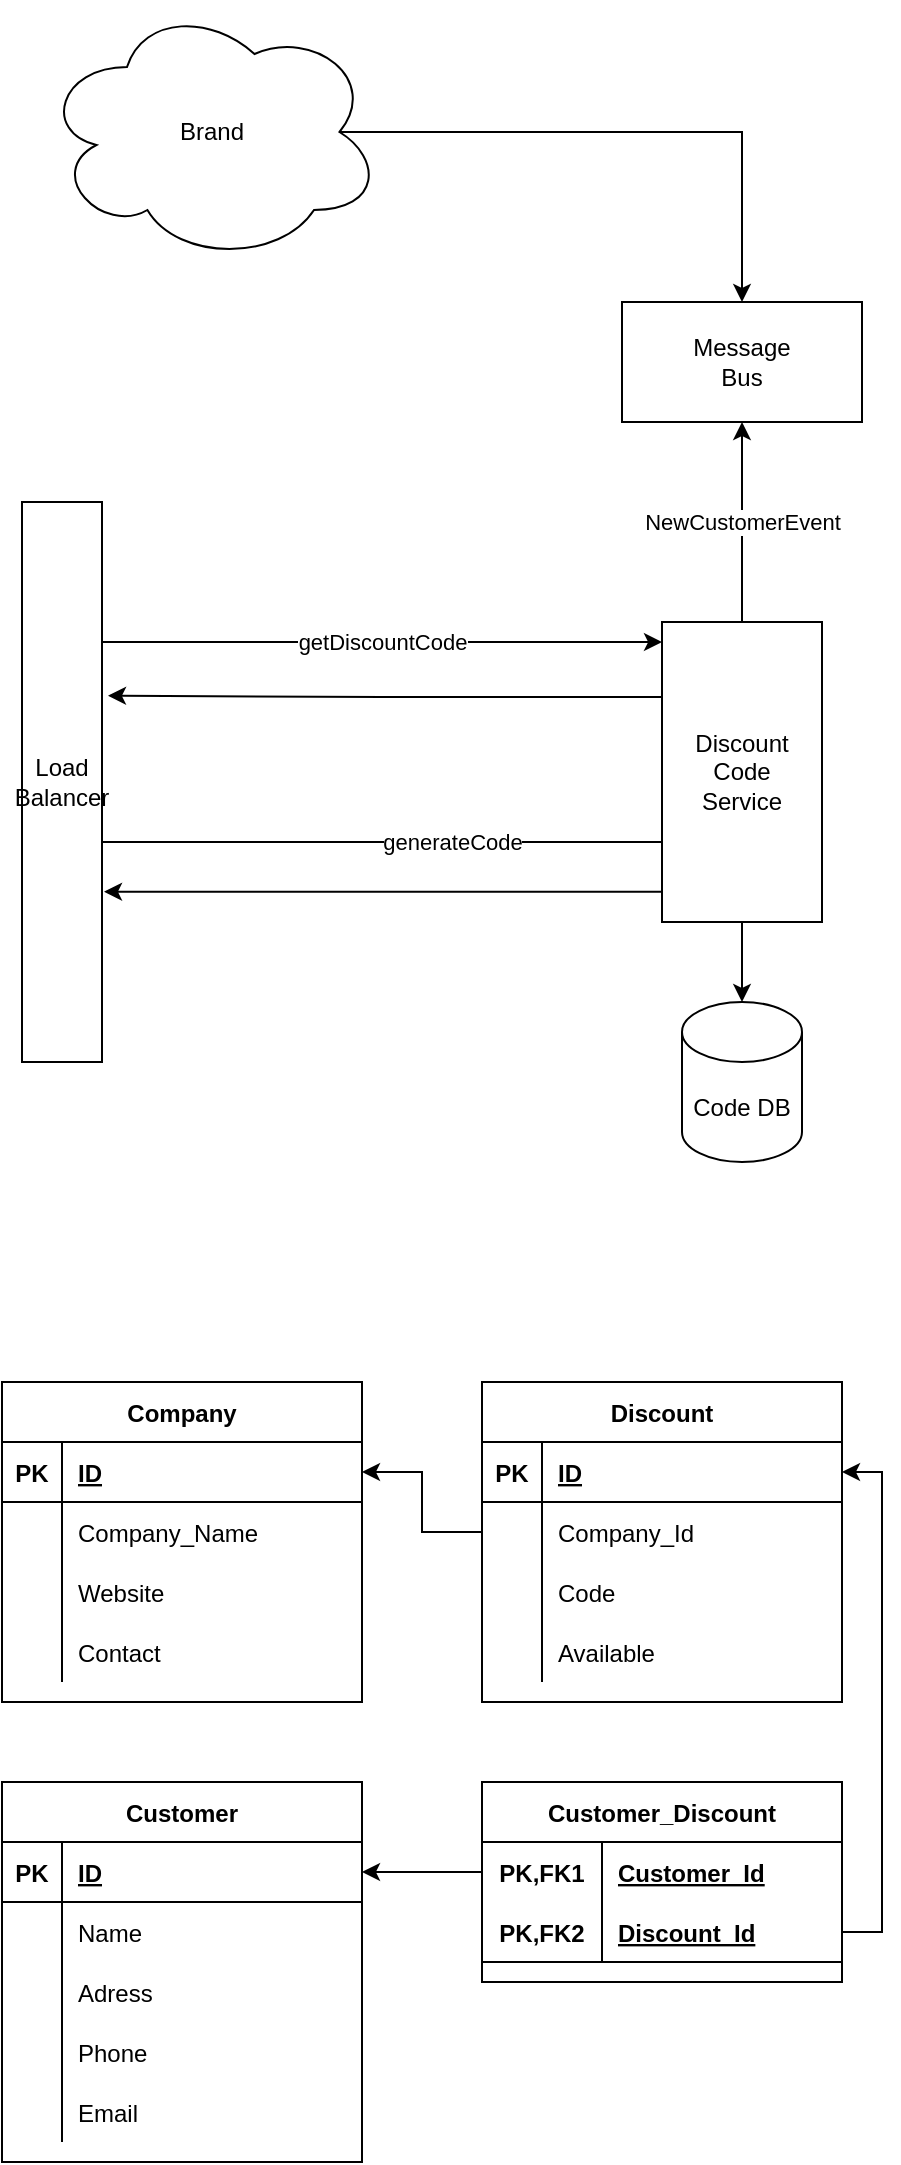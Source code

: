 <mxfile version="14.4.9" type="github"><diagram id="on9RgaRHBnsYt52KYIE1" name="Page-1"><mxGraphModel dx="1426" dy="831" grid="1" gridSize="10" guides="1" tooltips="1" connect="1" arrows="1" fold="1" page="1" pageScale="1" pageWidth="850" pageHeight="1100" math="0" shadow="0"><root><mxCell id="0"/><mxCell id="1" parent="0"/><mxCell id="MnaCelWY265gwa61CZzA-89" value="generateCode" style="edgeStyle=orthogonalEdgeStyle;rounded=0;orthogonalLoop=1;jettySize=auto;html=1;entryX=0.125;entryY=0.333;entryDx=0;entryDy=0;entryPerimeter=0;" edge="1" parent="1" source="MnaCelWY265gwa61CZzA-1" target="MnaCelWY265gwa61CZzA-2"><mxGeometry relative="1" as="geometry"><mxPoint x="170" y="420" as="targetPoint"/><Array as="points"><mxPoint x="150" y="450"/><mxPoint x="150" y="450"/></Array></mxGeometry></mxCell><mxCell id="MnaCelWY265gwa61CZzA-91" value="getDiscountCode" style="edgeStyle=orthogonalEdgeStyle;rounded=0;orthogonalLoop=1;jettySize=auto;html=1;exitX=1;exitY=0.25;exitDx=0;exitDy=0;entryX=0;entryY=0.067;entryDx=0;entryDy=0;entryPerimeter=0;" edge="1" parent="1" source="MnaCelWY265gwa61CZzA-1" target="MnaCelWY265gwa61CZzA-2"><mxGeometry relative="1" as="geometry"/></mxCell><mxCell id="MnaCelWY265gwa61CZzA-1" value="Load Balancer" style="rounded=0;whiteSpace=wrap;html=1;" vertex="1" parent="1"><mxGeometry x="60" y="280" width="40" height="280" as="geometry"/></mxCell><mxCell id="MnaCelWY265gwa61CZzA-5" style="edgeStyle=orthogonalEdgeStyle;rounded=0;orthogonalLoop=1;jettySize=auto;html=1;exitX=0.5;exitY=1;exitDx=0;exitDy=0;" edge="1" parent="1" source="MnaCelWY265gwa61CZzA-2" target="MnaCelWY265gwa61CZzA-4"><mxGeometry relative="1" as="geometry"/></mxCell><mxCell id="MnaCelWY265gwa61CZzA-7" value="" style="edgeStyle=orthogonalEdgeStyle;rounded=0;orthogonalLoop=1;jettySize=auto;html=1;exitX=0;exitY=0.75;exitDx=0;exitDy=0;entryX=1.025;entryY=0.696;entryDx=0;entryDy=0;entryPerimeter=0;" edge="1" parent="1" source="MnaCelWY265gwa61CZzA-2" target="MnaCelWY265gwa61CZzA-1"><mxGeometry relative="1" as="geometry"><Array as="points"><mxPoint x="380" y="475"/></Array></mxGeometry></mxCell><mxCell id="MnaCelWY265gwa61CZzA-92" value="" style="edgeStyle=orthogonalEdgeStyle;rounded=0;orthogonalLoop=1;jettySize=auto;html=1;exitX=0;exitY=0.25;exitDx=0;exitDy=0;entryX=1.075;entryY=0.346;entryDx=0;entryDy=0;entryPerimeter=0;" edge="1" parent="1" source="MnaCelWY265gwa61CZzA-2" target="MnaCelWY265gwa61CZzA-1"><mxGeometry relative="1" as="geometry"/></mxCell><mxCell id="MnaCelWY265gwa61CZzA-93" value="NewCustomerEvent" style="edgeStyle=orthogonalEdgeStyle;rounded=0;orthogonalLoop=1;jettySize=auto;html=1;exitX=0.5;exitY=0;exitDx=0;exitDy=0;entryX=0.5;entryY=1;entryDx=0;entryDy=0;" edge="1" parent="1" source="MnaCelWY265gwa61CZzA-2" target="MnaCelWY265gwa61CZzA-11"><mxGeometry relative="1" as="geometry"/></mxCell><mxCell id="MnaCelWY265gwa61CZzA-2" value="&lt;div&gt;Discount&lt;/div&gt;&lt;div&gt;Code&lt;/div&gt;&lt;div&gt;Service&lt;/div&gt;" style="rounded=0;whiteSpace=wrap;html=1;" vertex="1" parent="1"><mxGeometry x="380" y="340" width="80" height="150" as="geometry"/></mxCell><mxCell id="MnaCelWY265gwa61CZzA-4" value="Code DB" style="shape=cylinder3;whiteSpace=wrap;html=1;boundedLbl=1;backgroundOutline=1;size=15;" vertex="1" parent="1"><mxGeometry x="390" y="530" width="60" height="80" as="geometry"/></mxCell><mxCell id="MnaCelWY265gwa61CZzA-11" value="&lt;div&gt;Message&lt;/div&gt;&lt;div&gt;Bus&lt;/div&gt;" style="rounded=0;whiteSpace=wrap;html=1;" vertex="1" parent="1"><mxGeometry x="360" y="180" width="120" height="60" as="geometry"/></mxCell><mxCell id="MnaCelWY265gwa61CZzA-12" value="Company" style="shape=table;startSize=30;container=1;collapsible=1;childLayout=tableLayout;fixedRows=1;rowLines=0;fontStyle=1;align=center;resizeLast=1;" vertex="1" parent="1"><mxGeometry x="50" y="720" width="180" height="160" as="geometry"/></mxCell><mxCell id="MnaCelWY265gwa61CZzA-13" value="" style="shape=partialRectangle;collapsible=0;dropTarget=0;pointerEvents=0;fillColor=none;top=0;left=0;bottom=1;right=0;points=[[0,0.5],[1,0.5]];portConstraint=eastwest;" vertex="1" parent="MnaCelWY265gwa61CZzA-12"><mxGeometry y="30" width="180" height="30" as="geometry"/></mxCell><mxCell id="MnaCelWY265gwa61CZzA-14" value="PK" style="shape=partialRectangle;connectable=0;fillColor=none;top=0;left=0;bottom=0;right=0;fontStyle=1;overflow=hidden;" vertex="1" parent="MnaCelWY265gwa61CZzA-13"><mxGeometry width="30" height="30" as="geometry"/></mxCell><mxCell id="MnaCelWY265gwa61CZzA-15" value="ID" style="shape=partialRectangle;connectable=0;fillColor=none;top=0;left=0;bottom=0;right=0;align=left;spacingLeft=6;fontStyle=5;overflow=hidden;" vertex="1" parent="MnaCelWY265gwa61CZzA-13"><mxGeometry x="30" width="150" height="30" as="geometry"/></mxCell><mxCell id="MnaCelWY265gwa61CZzA-16" value="" style="shape=partialRectangle;collapsible=0;dropTarget=0;pointerEvents=0;fillColor=none;top=0;left=0;bottom=0;right=0;points=[[0,0.5],[1,0.5]];portConstraint=eastwest;" vertex="1" parent="MnaCelWY265gwa61CZzA-12"><mxGeometry y="60" width="180" height="30" as="geometry"/></mxCell><mxCell id="MnaCelWY265gwa61CZzA-17" value="" style="shape=partialRectangle;connectable=0;fillColor=none;top=0;left=0;bottom=0;right=0;editable=1;overflow=hidden;" vertex="1" parent="MnaCelWY265gwa61CZzA-16"><mxGeometry width="30" height="30" as="geometry"/></mxCell><mxCell id="MnaCelWY265gwa61CZzA-18" value="Company_Name" style="shape=partialRectangle;connectable=0;fillColor=none;top=0;left=0;bottom=0;right=0;align=left;spacingLeft=6;overflow=hidden;" vertex="1" parent="MnaCelWY265gwa61CZzA-16"><mxGeometry x="30" width="150" height="30" as="geometry"/></mxCell><mxCell id="MnaCelWY265gwa61CZzA-19" value="" style="shape=partialRectangle;collapsible=0;dropTarget=0;pointerEvents=0;fillColor=none;top=0;left=0;bottom=0;right=0;points=[[0,0.5],[1,0.5]];portConstraint=eastwest;" vertex="1" parent="MnaCelWY265gwa61CZzA-12"><mxGeometry y="90" width="180" height="30" as="geometry"/></mxCell><mxCell id="MnaCelWY265gwa61CZzA-20" value="" style="shape=partialRectangle;connectable=0;fillColor=none;top=0;left=0;bottom=0;right=0;editable=1;overflow=hidden;" vertex="1" parent="MnaCelWY265gwa61CZzA-19"><mxGeometry width="30" height="30" as="geometry"/></mxCell><mxCell id="MnaCelWY265gwa61CZzA-21" value="Website" style="shape=partialRectangle;connectable=0;fillColor=none;top=0;left=0;bottom=0;right=0;align=left;spacingLeft=6;overflow=hidden;" vertex="1" parent="MnaCelWY265gwa61CZzA-19"><mxGeometry x="30" width="150" height="30" as="geometry"/></mxCell><mxCell id="MnaCelWY265gwa61CZzA-22" value="" style="shape=partialRectangle;collapsible=0;dropTarget=0;pointerEvents=0;fillColor=none;top=0;left=0;bottom=0;right=0;points=[[0,0.5],[1,0.5]];portConstraint=eastwest;" vertex="1" parent="MnaCelWY265gwa61CZzA-12"><mxGeometry y="120" width="180" height="30" as="geometry"/></mxCell><mxCell id="MnaCelWY265gwa61CZzA-23" value="" style="shape=partialRectangle;connectable=0;fillColor=none;top=0;left=0;bottom=0;right=0;editable=1;overflow=hidden;" vertex="1" parent="MnaCelWY265gwa61CZzA-22"><mxGeometry width="30" height="30" as="geometry"/></mxCell><mxCell id="MnaCelWY265gwa61CZzA-24" value="Contact" style="shape=partialRectangle;connectable=0;fillColor=none;top=0;left=0;bottom=0;right=0;align=left;spacingLeft=6;overflow=hidden;" vertex="1" parent="MnaCelWY265gwa61CZzA-22"><mxGeometry x="30" width="150" height="30" as="geometry"/></mxCell><mxCell id="MnaCelWY265gwa61CZzA-25" value="Discount" style="shape=table;startSize=30;container=1;collapsible=1;childLayout=tableLayout;fixedRows=1;rowLines=0;fontStyle=1;align=center;resizeLast=1;" vertex="1" parent="1"><mxGeometry x="290" y="720" width="180" height="160" as="geometry"/></mxCell><mxCell id="MnaCelWY265gwa61CZzA-26" value="" style="shape=partialRectangle;collapsible=0;dropTarget=0;pointerEvents=0;fillColor=none;top=0;left=0;bottom=1;right=0;points=[[0,0.5],[1,0.5]];portConstraint=eastwest;" vertex="1" parent="MnaCelWY265gwa61CZzA-25"><mxGeometry y="30" width="180" height="30" as="geometry"/></mxCell><mxCell id="MnaCelWY265gwa61CZzA-27" value="PK" style="shape=partialRectangle;connectable=0;fillColor=none;top=0;left=0;bottom=0;right=0;fontStyle=1;overflow=hidden;" vertex="1" parent="MnaCelWY265gwa61CZzA-26"><mxGeometry width="30" height="30" as="geometry"/></mxCell><mxCell id="MnaCelWY265gwa61CZzA-28" value="ID" style="shape=partialRectangle;connectable=0;fillColor=none;top=0;left=0;bottom=0;right=0;align=left;spacingLeft=6;fontStyle=5;overflow=hidden;" vertex="1" parent="MnaCelWY265gwa61CZzA-26"><mxGeometry x="30" width="150" height="30" as="geometry"/></mxCell><mxCell id="MnaCelWY265gwa61CZzA-38" value="" style="shape=partialRectangle;collapsible=0;dropTarget=0;pointerEvents=0;fillColor=none;top=0;left=0;bottom=0;right=0;points=[[0,0.5],[1,0.5]];portConstraint=eastwest;" vertex="1" parent="MnaCelWY265gwa61CZzA-25"><mxGeometry y="60" width="180" height="30" as="geometry"/></mxCell><mxCell id="MnaCelWY265gwa61CZzA-39" value="" style="shape=partialRectangle;connectable=0;fillColor=none;top=0;left=0;bottom=0;right=0;editable=1;overflow=hidden;" vertex="1" parent="MnaCelWY265gwa61CZzA-38"><mxGeometry width="30" height="30" as="geometry"/></mxCell><mxCell id="MnaCelWY265gwa61CZzA-40" value="Company_Id" style="shape=partialRectangle;connectable=0;fillColor=none;top=0;left=0;bottom=0;right=0;align=left;spacingLeft=6;overflow=hidden;" vertex="1" parent="MnaCelWY265gwa61CZzA-38"><mxGeometry x="30" width="150" height="30" as="geometry"/></mxCell><mxCell id="MnaCelWY265gwa61CZzA-29" value="" style="shape=partialRectangle;collapsible=0;dropTarget=0;pointerEvents=0;fillColor=none;top=0;left=0;bottom=0;right=0;points=[[0,0.5],[1,0.5]];portConstraint=eastwest;" vertex="1" parent="MnaCelWY265gwa61CZzA-25"><mxGeometry y="90" width="180" height="30" as="geometry"/></mxCell><mxCell id="MnaCelWY265gwa61CZzA-30" value="" style="shape=partialRectangle;connectable=0;fillColor=none;top=0;left=0;bottom=0;right=0;editable=1;overflow=hidden;" vertex="1" parent="MnaCelWY265gwa61CZzA-29"><mxGeometry width="30" height="30" as="geometry"/></mxCell><mxCell id="MnaCelWY265gwa61CZzA-31" value="Code" style="shape=partialRectangle;connectable=0;fillColor=none;top=0;left=0;bottom=0;right=0;align=left;spacingLeft=6;overflow=hidden;" vertex="1" parent="MnaCelWY265gwa61CZzA-29"><mxGeometry x="30" width="150" height="30" as="geometry"/></mxCell><mxCell id="MnaCelWY265gwa61CZzA-32" value="" style="shape=partialRectangle;collapsible=0;dropTarget=0;pointerEvents=0;fillColor=none;top=0;left=0;bottom=0;right=0;points=[[0,0.5],[1,0.5]];portConstraint=eastwest;" vertex="1" parent="MnaCelWY265gwa61CZzA-25"><mxGeometry y="120" width="180" height="30" as="geometry"/></mxCell><mxCell id="MnaCelWY265gwa61CZzA-33" value="" style="shape=partialRectangle;connectable=0;fillColor=none;top=0;left=0;bottom=0;right=0;editable=1;overflow=hidden;" vertex="1" parent="MnaCelWY265gwa61CZzA-32"><mxGeometry width="30" height="30" as="geometry"/></mxCell><mxCell id="MnaCelWY265gwa61CZzA-34" value="Available" style="shape=partialRectangle;connectable=0;fillColor=none;top=0;left=0;bottom=0;right=0;align=left;spacingLeft=6;overflow=hidden;" vertex="1" parent="MnaCelWY265gwa61CZzA-32"><mxGeometry x="30" width="150" height="30" as="geometry"/></mxCell><mxCell id="MnaCelWY265gwa61CZzA-55" style="edgeStyle=orthogonalEdgeStyle;rounded=0;orthogonalLoop=1;jettySize=auto;html=1;entryX=1;entryY=0.5;entryDx=0;entryDy=0;" edge="1" parent="1" source="MnaCelWY265gwa61CZzA-38" target="MnaCelWY265gwa61CZzA-13"><mxGeometry relative="1" as="geometry"/></mxCell><mxCell id="MnaCelWY265gwa61CZzA-56" value="Customer" style="shape=table;startSize=30;container=1;collapsible=1;childLayout=tableLayout;fixedRows=1;rowLines=0;fontStyle=1;align=center;resizeLast=1;" vertex="1" parent="1"><mxGeometry x="50" y="920" width="180" height="190" as="geometry"/></mxCell><mxCell id="MnaCelWY265gwa61CZzA-57" value="" style="shape=partialRectangle;collapsible=0;dropTarget=0;pointerEvents=0;fillColor=none;top=0;left=0;bottom=1;right=0;points=[[0,0.5],[1,0.5]];portConstraint=eastwest;" vertex="1" parent="MnaCelWY265gwa61CZzA-56"><mxGeometry y="30" width="180" height="30" as="geometry"/></mxCell><mxCell id="MnaCelWY265gwa61CZzA-58" value="PK" style="shape=partialRectangle;connectable=0;fillColor=none;top=0;left=0;bottom=0;right=0;fontStyle=1;overflow=hidden;" vertex="1" parent="MnaCelWY265gwa61CZzA-57"><mxGeometry width="30" height="30" as="geometry"/></mxCell><mxCell id="MnaCelWY265gwa61CZzA-59" value="ID" style="shape=partialRectangle;connectable=0;fillColor=none;top=0;left=0;bottom=0;right=0;align=left;spacingLeft=6;fontStyle=5;overflow=hidden;" vertex="1" parent="MnaCelWY265gwa61CZzA-57"><mxGeometry x="30" width="150" height="30" as="geometry"/></mxCell><mxCell id="MnaCelWY265gwa61CZzA-60" value="" style="shape=partialRectangle;collapsible=0;dropTarget=0;pointerEvents=0;fillColor=none;top=0;left=0;bottom=0;right=0;points=[[0,0.5],[1,0.5]];portConstraint=eastwest;" vertex="1" parent="MnaCelWY265gwa61CZzA-56"><mxGeometry y="60" width="180" height="30" as="geometry"/></mxCell><mxCell id="MnaCelWY265gwa61CZzA-61" value="" style="shape=partialRectangle;connectable=0;fillColor=none;top=0;left=0;bottom=0;right=0;editable=1;overflow=hidden;" vertex="1" parent="MnaCelWY265gwa61CZzA-60"><mxGeometry width="30" height="30" as="geometry"/></mxCell><mxCell id="MnaCelWY265gwa61CZzA-62" value="Name" style="shape=partialRectangle;connectable=0;fillColor=none;top=0;left=0;bottom=0;right=0;align=left;spacingLeft=6;overflow=hidden;" vertex="1" parent="MnaCelWY265gwa61CZzA-60"><mxGeometry x="30" width="150" height="30" as="geometry"/></mxCell><mxCell id="MnaCelWY265gwa61CZzA-63" value="" style="shape=partialRectangle;collapsible=0;dropTarget=0;pointerEvents=0;fillColor=none;top=0;left=0;bottom=0;right=0;points=[[0,0.5],[1,0.5]];portConstraint=eastwest;" vertex="1" parent="MnaCelWY265gwa61CZzA-56"><mxGeometry y="90" width="180" height="30" as="geometry"/></mxCell><mxCell id="MnaCelWY265gwa61CZzA-64" value="" style="shape=partialRectangle;connectable=0;fillColor=none;top=0;left=0;bottom=0;right=0;editable=1;overflow=hidden;" vertex="1" parent="MnaCelWY265gwa61CZzA-63"><mxGeometry width="30" height="30" as="geometry"/></mxCell><mxCell id="MnaCelWY265gwa61CZzA-65" value="Adress" style="shape=partialRectangle;connectable=0;fillColor=none;top=0;left=0;bottom=0;right=0;align=left;spacingLeft=6;overflow=hidden;" vertex="1" parent="MnaCelWY265gwa61CZzA-63"><mxGeometry x="30" width="150" height="30" as="geometry"/></mxCell><mxCell id="MnaCelWY265gwa61CZzA-66" value="" style="shape=partialRectangle;collapsible=0;dropTarget=0;pointerEvents=0;fillColor=none;top=0;left=0;bottom=0;right=0;points=[[0,0.5],[1,0.5]];portConstraint=eastwest;" vertex="1" parent="MnaCelWY265gwa61CZzA-56"><mxGeometry y="120" width="180" height="30" as="geometry"/></mxCell><mxCell id="MnaCelWY265gwa61CZzA-67" value="" style="shape=partialRectangle;connectable=0;fillColor=none;top=0;left=0;bottom=0;right=0;editable=1;overflow=hidden;" vertex="1" parent="MnaCelWY265gwa61CZzA-66"><mxGeometry width="30" height="30" as="geometry"/></mxCell><mxCell id="MnaCelWY265gwa61CZzA-68" value="Phone" style="shape=partialRectangle;connectable=0;fillColor=none;top=0;left=0;bottom=0;right=0;align=left;spacingLeft=6;overflow=hidden;" vertex="1" parent="MnaCelWY265gwa61CZzA-66"><mxGeometry x="30" width="150" height="30" as="geometry"/></mxCell><mxCell id="MnaCelWY265gwa61CZzA-70" value="" style="shape=partialRectangle;collapsible=0;dropTarget=0;pointerEvents=0;fillColor=none;top=0;left=0;bottom=0;right=0;points=[[0,0.5],[1,0.5]];portConstraint=eastwest;" vertex="1" parent="MnaCelWY265gwa61CZzA-56"><mxGeometry y="150" width="180" height="30" as="geometry"/></mxCell><mxCell id="MnaCelWY265gwa61CZzA-71" value="" style="shape=partialRectangle;connectable=0;fillColor=none;top=0;left=0;bottom=0;right=0;editable=1;overflow=hidden;" vertex="1" parent="MnaCelWY265gwa61CZzA-70"><mxGeometry width="30" height="30" as="geometry"/></mxCell><mxCell id="MnaCelWY265gwa61CZzA-72" value="Email" style="shape=partialRectangle;connectable=0;fillColor=none;top=0;left=0;bottom=0;right=0;align=left;spacingLeft=6;overflow=hidden;" vertex="1" parent="MnaCelWY265gwa61CZzA-70"><mxGeometry x="30" width="150" height="30" as="geometry"/></mxCell><mxCell id="MnaCelWY265gwa61CZzA-73" value="Customer_Discount" style="shape=table;startSize=30;container=1;collapsible=1;childLayout=tableLayout;fixedRows=1;rowLines=0;fontStyle=1;align=center;resizeLast=1;" vertex="1" parent="1"><mxGeometry x="290" y="920" width="180" height="100" as="geometry"/></mxCell><mxCell id="MnaCelWY265gwa61CZzA-74" value="" style="shape=partialRectangle;collapsible=0;dropTarget=0;pointerEvents=0;fillColor=none;top=0;left=0;bottom=0;right=0;points=[[0,0.5],[1,0.5]];portConstraint=eastwest;" vertex="1" parent="MnaCelWY265gwa61CZzA-73"><mxGeometry y="30" width="180" height="30" as="geometry"/></mxCell><mxCell id="MnaCelWY265gwa61CZzA-75" value="PK,FK1" style="shape=partialRectangle;connectable=0;fillColor=none;top=0;left=0;bottom=0;right=0;fontStyle=1;overflow=hidden;" vertex="1" parent="MnaCelWY265gwa61CZzA-74"><mxGeometry width="60" height="30" as="geometry"/></mxCell><mxCell id="MnaCelWY265gwa61CZzA-76" value="Customer_Id" style="shape=partialRectangle;connectable=0;fillColor=none;top=0;left=0;bottom=0;right=0;align=left;spacingLeft=6;fontStyle=5;overflow=hidden;" vertex="1" parent="MnaCelWY265gwa61CZzA-74"><mxGeometry x="60" width="120" height="30" as="geometry"/></mxCell><mxCell id="MnaCelWY265gwa61CZzA-77" value="" style="shape=partialRectangle;collapsible=0;dropTarget=0;pointerEvents=0;fillColor=none;top=0;left=0;bottom=1;right=0;points=[[0,0.5],[1,0.5]];portConstraint=eastwest;" vertex="1" parent="MnaCelWY265gwa61CZzA-73"><mxGeometry y="60" width="180" height="30" as="geometry"/></mxCell><mxCell id="MnaCelWY265gwa61CZzA-78" value="PK,FK2" style="shape=partialRectangle;connectable=0;fillColor=none;top=0;left=0;bottom=0;right=0;fontStyle=1;overflow=hidden;" vertex="1" parent="MnaCelWY265gwa61CZzA-77"><mxGeometry width="60" height="30" as="geometry"/></mxCell><mxCell id="MnaCelWY265gwa61CZzA-79" value="Discount_Id" style="shape=partialRectangle;connectable=0;fillColor=none;top=0;left=0;bottom=0;right=0;align=left;spacingLeft=6;fontStyle=5;overflow=hidden;" vertex="1" parent="MnaCelWY265gwa61CZzA-77"><mxGeometry x="60" width="120" height="30" as="geometry"/></mxCell><mxCell id="MnaCelWY265gwa61CZzA-86" style="edgeStyle=orthogonalEdgeStyle;rounded=0;orthogonalLoop=1;jettySize=auto;html=1;exitX=0;exitY=0.5;exitDx=0;exitDy=0;entryX=1;entryY=0.5;entryDx=0;entryDy=0;" edge="1" parent="1" source="MnaCelWY265gwa61CZzA-74" target="MnaCelWY265gwa61CZzA-57"><mxGeometry relative="1" as="geometry"/></mxCell><mxCell id="MnaCelWY265gwa61CZzA-87" style="edgeStyle=orthogonalEdgeStyle;rounded=0;orthogonalLoop=1;jettySize=auto;html=1;exitX=1;exitY=0.5;exitDx=0;exitDy=0;entryX=1;entryY=0.5;entryDx=0;entryDy=0;" edge="1" parent="1" source="MnaCelWY265gwa61CZzA-77" target="MnaCelWY265gwa61CZzA-26"><mxGeometry relative="1" as="geometry"/></mxCell><mxCell id="MnaCelWY265gwa61CZzA-95" style="edgeStyle=orthogonalEdgeStyle;rounded=0;orthogonalLoop=1;jettySize=auto;html=1;exitX=0.875;exitY=0.5;exitDx=0;exitDy=0;exitPerimeter=0;entryX=0.5;entryY=0;entryDx=0;entryDy=0;" edge="1" parent="1" source="MnaCelWY265gwa61CZzA-94" target="MnaCelWY265gwa61CZzA-11"><mxGeometry relative="1" as="geometry"/></mxCell><mxCell id="MnaCelWY265gwa61CZzA-94" value="Brand" style="ellipse;shape=cloud;whiteSpace=wrap;html=1;" vertex="1" parent="1"><mxGeometry x="70" y="30" width="170" height="130" as="geometry"/></mxCell></root></mxGraphModel></diagram></mxfile>